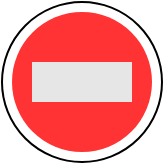 <mxfile>
    <diagram id="_3e3QcScs1xcRDxNS1Ot" name="Page-1">
        <mxGraphModel dx="901" dy="646" grid="1" gridSize="10" guides="1" tooltips="1" connect="1" arrows="1" fold="1" page="1" pageScale="1" pageWidth="827" pageHeight="1169" math="0" shadow="0">
            <root>
                <mxCell id="0"/>
                <mxCell id="1" parent="0"/>
                <mxCell id="3" value="" style="ellipse;whiteSpace=wrap;html=1;aspect=fixed;" vertex="1" parent="1">
                    <mxGeometry x="160" y="80" width="80" height="80" as="geometry"/>
                </mxCell>
                <mxCell id="4" value="" style="ellipse;whiteSpace=wrap;html=1;aspect=fixed;fillColor=#FF3333;strokeColor=none;" vertex="1" parent="1">
                    <mxGeometry x="165" y="85" width="70" height="70" as="geometry"/>
                </mxCell>
                <mxCell id="5" value="" style="rounded=0;whiteSpace=wrap;html=1;fillColor=#E6E6E6;strokeColor=none;" vertex="1" parent="1">
                    <mxGeometry x="175" y="110" width="50" height="20" as="geometry"/>
                </mxCell>
            </root>
        </mxGraphModel>
    </diagram>
</mxfile>